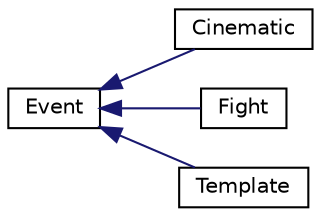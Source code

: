digraph "Graphical Class Hierarchy"
{
 // LATEX_PDF_SIZE
  edge [fontname="Helvetica",fontsize="10",labelfontname="Helvetica",labelfontsize="10"];
  node [fontname="Helvetica",fontsize="10",shape=record];
  rankdir="LR";
  Node0 [label="Event",height=0.2,width=0.4,color="black", fillcolor="white", style="filled",URL="$class_event.html",tooltip="events launched in gameplay An event launched by interacting with a node. Overrides gameplay."];
  Node0 -> Node1 [dir="back",color="midnightblue",fontsize="10",style="solid",fontname="Helvetica"];
  Node1 [label="Cinematic",height=0.2,width=0.4,color="black", fillcolor="white", style="filled",URL="$class_cinematic.html",tooltip=" "];
  Node0 -> Node2 [dir="back",color="midnightblue",fontsize="10",style="solid",fontname="Helvetica"];
  Node2 [label="Fight",height=0.2,width=0.4,color="black", fillcolor="white", style="filled",URL="$class_fight.html",tooltip=" "];
  Node0 -> Node3 [dir="back",color="midnightblue",fontsize="10",style="solid",fontname="Helvetica"];
  Node3 [label="Template",height=0.2,width=0.4,color="black", fillcolor="white", style="filled",URL="$class_template.html",tooltip=" "];
}
